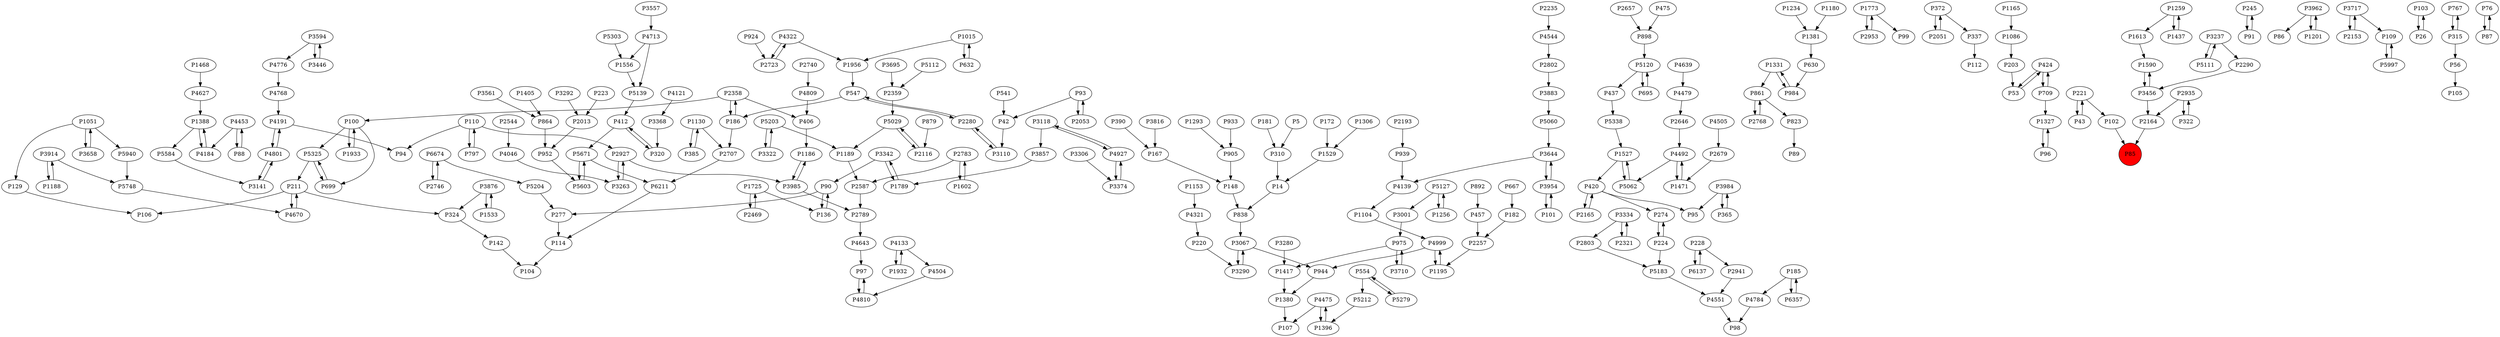 digraph {
	P114 -> P104
	P181 -> P310
	P220 -> P3290
	P2657 -> P898
	P861 -> P2768
	P3710 -> P975
	P4133 -> P1932
	P2544 -> P4046
	P975 -> P3710
	P4643 -> P97
	P1773 -> P2953
	P390 -> P167
	P372 -> P2051
	P797 -> P110
	P1956 -> P547
	P1256 -> P5127
	P2941 -> P4551
	P437 -> P5338
	P2359 -> P5029
	P5279 -> P554
	P424 -> P53
	P100 -> P1933
	P3342 -> P1789
	P5062 -> P1527
	P3914 -> P5748
	P5325 -> P699
	P2358 -> P100
	P5303 -> P1556
	P1725 -> P2469
	P420 -> P95
	P2802 -> P3883
	P1602 -> P2783
	P4322 -> P2723
	P3954 -> P3644
	P2358 -> P406
	P2280 -> P547
	P96 -> P1327
	P2116 -> P5029
	P695 -> P5120
	P1327 -> P96
	P4627 -> P1388
	P944 -> P1380
	P457 -> P2257
	P1533 -> P3876
	P1259 -> P1437
	P823 -> P89
	P1331 -> P861
	P172 -> P1529
	P3456 -> P2164
	P1725 -> P136
	P2013 -> P952
	P554 -> P5279
	P324 -> P142
	P101 -> P3954
	P1188 -> P3914
	P2768 -> P861
	P3594 -> P4776
	P3322 -> P5203
	P245 -> P91
	P975 -> P1417
	P148 -> P838
	P1396 -> P4475
	P4475 -> P1396
	P2679 -> P1471
	P3644 -> P4139
	P43 -> P221
	P3962 -> P86
	P110 -> P797
	P412 -> P320
	P4776 -> P4768
	P185 -> P4784
	P2646 -> P4492
	P1590 -> P3456
	P1086 -> P203
	P3110 -> P2280
	P1380 -> P107
	P3067 -> P944
	P224 -> P274
	P385 -> P1130
	P2257 -> P1195
	P142 -> P104
	P2723 -> P4322
	P3717 -> P2153
	P3237 -> P2290
	P103 -> P26
	P4133 -> P4504
	P1529 -> P14
	P3374 -> P4927
	P1051 -> P5940
	P3561 -> P864
	P14 -> P838
	P1789 -> P3342
	P1527 -> P5062
	P1773 -> P99
	P5584 -> P3141
	P4492 -> P1471
	P102 -> P85
	P767 -> P315
	P898 -> P5120
	P2153 -> P3717
	P3954 -> P101
	P1051 -> P3658
	P5203 -> P1189
	P5060 -> P3644
	P4927 -> P3118
	P2587 -> P2789
	P88 -> P4453
	P3717 -> P109
	P26 -> P103
	P93 -> P42
	P4768 -> P4191
	P6357 -> P185
	P5029 -> P1189
	P4505 -> P2679
	P1234 -> P1381
	P632 -> P1015
	P1437 -> P1259
	P412 -> P5671
	P6674 -> P5204
	P3962 -> P1201
	P4999 -> P944
	P4479 -> P2646
	P541 -> P42
	P2164 -> P85
	P5111 -> P3237
	P1468 -> P4627
	P4121 -> P3368
	P1933 -> P100
	P1153 -> P4321
	P5127 -> P3001
	P5 -> P310
	P3141 -> P4801
	P547 -> P186
	P185 -> P6357
	P2051 -> P372
	P4784 -> P98
	P905 -> P148
	P1331 -> P984
	P1388 -> P4184
	P4544 -> P2802
	P3001 -> P975
	P667 -> P182
	P1259 -> P1613
	P709 -> P424
	P5603 -> P5671
	P1015 -> P1956
	P3695 -> P2359
	P3594 -> P3446
	P3290 -> P3067
	P186 -> P2707
	P3883 -> P5060
	P699 -> P5325
	P3816 -> P167
	P1556 -> P5139
	P5127 -> P1256
	P5139 -> P412
	P3237 -> P5111
	P1381 -> P630
	P630 -> P984
	P5997 -> P109
	P5212 -> P1396
	P3368 -> P320
	P100 -> P699
	P203 -> P53
	P100 -> P5325
	P4453 -> P4184
	P2321 -> P3334
	P5338 -> P1527
	P3984 -> P95
	P90 -> P277
	P1015 -> P632
	P4999 -> P1195
	P223 -> P2013
	P6674 -> P2746
	P3456 -> P1590
	P4801 -> P3141
	P4492 -> P5062
	P3280 -> P1417
	P420 -> P274
	P4927 -> P3374
	P420 -> P2165
	P1527 -> P420
	P365 -> P3984
	P3292 -> P2013
	P228 -> P6137
	P129 -> P106
	P3118 -> P4927
	P2290 -> P3456
	P2927 -> P3985
	P1932 -> P4133
	P322 -> P2935
	P2707 -> P6211
	P5203 -> P3322
	P939 -> P4139
	P2746 -> P6674
	P2053 -> P93
	P4639 -> P4479
	P2193 -> P939
	P182 -> P2257
	P1471 -> P4492
	P892 -> P457
	P4453 -> P88
	P90 -> P136
	P3876 -> P1533
	P4810 -> P97
	P136 -> P90
	P1180 -> P1381
	P3446 -> P3594
	P3067 -> P3290
	P76 -> P87
	P4809 -> P406
	P709 -> P1327
	P3857 -> P1789
	P3557 -> P4713
	P110 -> P94
	P554 -> P5212
	P320 -> P412
	P864 -> P952
	P167 -> P148
	P5204 -> P277
	P4191 -> P94
	P274 -> P224
	P5748 -> P4670
	P4713 -> P1556
	P3118 -> P3857
	P1195 -> P4999
	P424 -> P709
	P87 -> P76
	P2235 -> P4544
	P42 -> P3110
	P4713 -> P5139
	P1405 -> P864
	P97 -> P4810
	P6137 -> P228
	P2469 -> P1725
	P4321 -> P220
	P3914 -> P1188
	P1613 -> P1590
	P2280 -> P3110
	P2165 -> P420
	P2783 -> P2587
	P5120 -> P437
	P4184 -> P1388
	P4139 -> P1104
	P4504 -> P4810
	P5671 -> P5603
	P838 -> P3067
	P315 -> P56
	P3263 -> P2927
	P4191 -> P4801
	P4551 -> P98
	P5671 -> P6211
	P5183 -> P4551
	P3342 -> P90
	P1388 -> P5584
	P1104 -> P4999
	P5029 -> P2116
	P3985 -> P1186
	P2953 -> P1773
	P1293 -> P905
	P3876 -> P324
	P186 -> P2358
	P3658 -> P1051
	P2935 -> P2164
	P4801 -> P4191
	P221 -> P102
	P221 -> P43
	P1130 -> P385
	P211 -> P324
	P277 -> P114
	P924 -> P2723
	P310 -> P14
	P1306 -> P1529
	P4670 -> P211
	P547 -> P2280
	P4322 -> P1956
	P3334 -> P2803
	P1165 -> P1086
	P53 -> P424
	P4046 -> P3263
	P3306 -> P3374
	P984 -> P1331
	P1417 -> P1380
	P3644 -> P3954
	P879 -> P2116
	P109 -> P5997
	P56 -> P105
	P6211 -> P114
	P2740 -> P4809
	P2935 -> P322
	P5112 -> P2359
	P3985 -> P2789
	P2783 -> P1602
	P224 -> P5183
	P372 -> P337
	P1051 -> P129
	P952 -> P5603
	P5120 -> P695
	P933 -> P905
	P93 -> P2053
	P2358 -> P186
	P3334 -> P2321
	P5325 -> P211
	P211 -> P106
	P1130 -> P2707
	P228 -> P2941
	P861 -> P823
	P211 -> P4670
	P1189 -> P2587
	P315 -> P767
	P406 -> P1186
	P337 -> P112
	P5940 -> P5748
	P110 -> P2927
	P3984 -> P365
	P2789 -> P4643
	P475 -> P898
	P2927 -> P3263
	P1186 -> P3985
	P2803 -> P5183
	P4475 -> P107
	P1201 -> P3962
	P91 -> P245
	P85 [shape=circle]
	P85 [style=filled]
	P85 [fillcolor=red]
}
